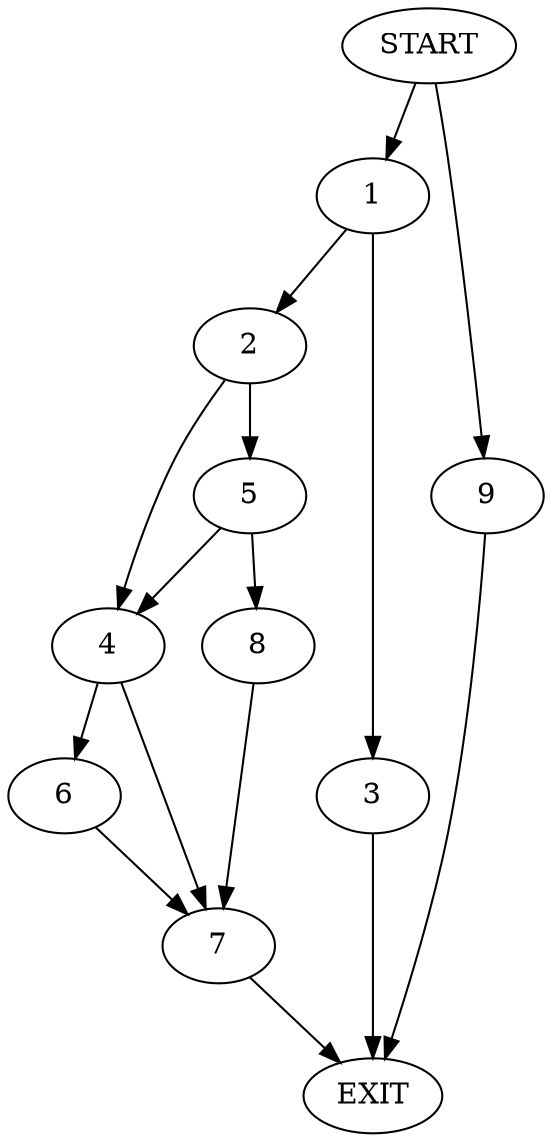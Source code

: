 digraph {
0 [label="START"]
10 [label="EXIT"]
0 -> 1
1 -> 2
1 -> 3
3 -> 10
2 -> 4
2 -> 5
4 -> 6
4 -> 7
5 -> 4
5 -> 8
8 -> 7
7 -> 10
6 -> 7
0 -> 9
9 -> 10
}
